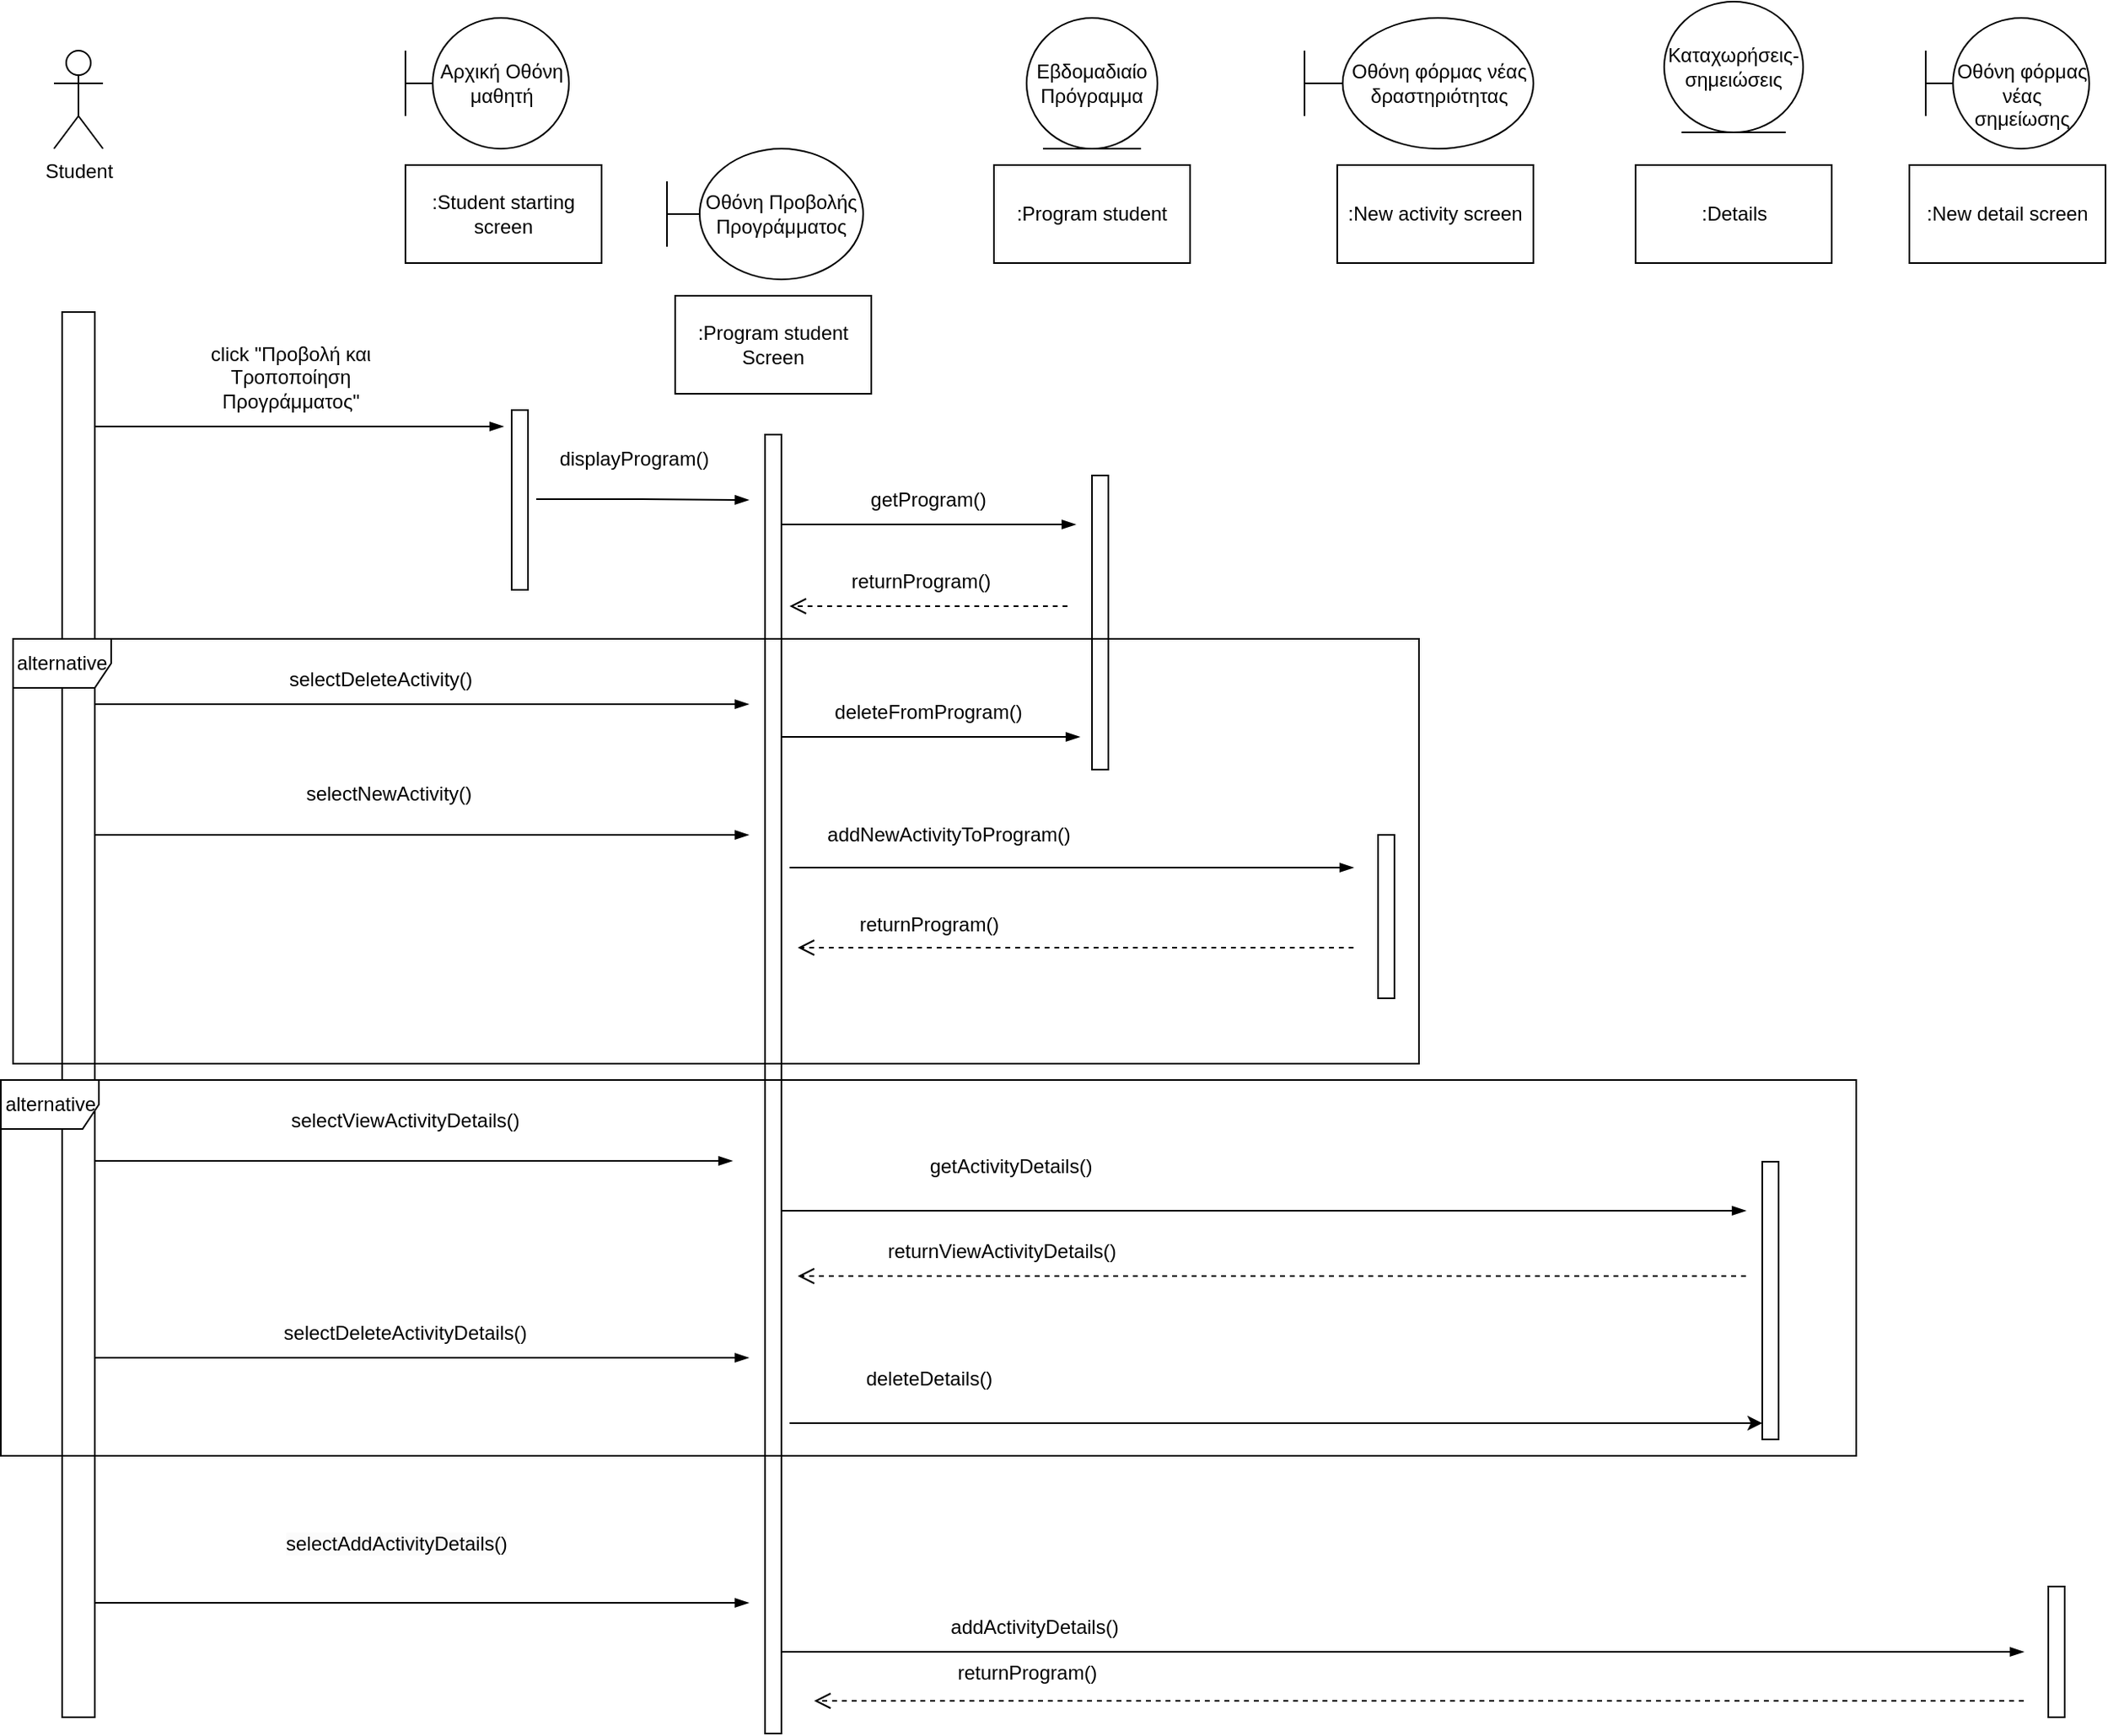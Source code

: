 <mxfile version="21.2.9" type="device">
  <diagram name="Page-1" id="2YBvvXClWsGukQMizWep">
    <mxGraphModel dx="2156" dy="1935" grid="1" gridSize="10" guides="1" tooltips="1" connect="1" arrows="1" fold="1" page="1" pageScale="1" pageWidth="850" pageHeight="1100" math="0" shadow="0">
      <root>
        <mxCell id="0" />
        <mxCell id="1" parent="0" />
        <mxCell id="fFFEifUAXm9m_I7eSKZI-1" value="Αρχική Οθόνη μαθητή" style="shape=umlBoundary;whiteSpace=wrap;html=1;" parent="1" vertex="1">
          <mxGeometry x="-580" y="-1080" width="100" height="80" as="geometry" />
        </mxCell>
        <mxCell id="fFFEifUAXm9m_I7eSKZI-3" value="Student" style="shape=umlActor;verticalLabelPosition=bottom;verticalAlign=top;html=1;" parent="1" vertex="1">
          <mxGeometry x="-795" y="-1060" width="30" height="60" as="geometry" />
        </mxCell>
        <mxCell id="fFFEifUAXm9m_I7eSKZI-4" value="Εβδομαδιαίο Πρόγραμμα" style="ellipse;shape=umlEntity;whiteSpace=wrap;html=1;" parent="1" vertex="1">
          <mxGeometry x="-200" y="-1080" width="80" height="80" as="geometry" />
        </mxCell>
        <mxCell id="fFFEifUAXm9m_I7eSKZI-5" value="Οθόνη φόρμας νέας δραστηριότητας" style="shape=umlBoundary;whiteSpace=wrap;html=1;align=center;" parent="1" vertex="1">
          <mxGeometry x="-30" y="-1080" width="140" height="80" as="geometry" />
        </mxCell>
        <mxCell id="fFFEifUAXm9m_I7eSKZI-6" value="Καταχωρήσεις-σημειώσεις" style="ellipse;shape=umlEntity;whiteSpace=wrap;html=1;" parent="1" vertex="1">
          <mxGeometry x="190" y="-1090" width="85" height="80" as="geometry" />
        </mxCell>
        <mxCell id="fFFEifUAXm9m_I7eSKZI-7" value="&lt;br&gt;Οθόνη φόρμας νέας σημείωσης" style="shape=umlBoundary;whiteSpace=wrap;html=1;" parent="1" vertex="1">
          <mxGeometry x="350" y="-1080" width="100" height="80" as="geometry" />
        </mxCell>
        <mxCell id="fFFEifUAXm9m_I7eSKZI-10" value="" style="html=1;points=[];perimeter=orthogonalPerimeter;outlineConnect=0;targetShapes=umlLifeline;portConstraint=eastwest;newEdgeStyle={&quot;edgeStyle&quot;:&quot;elbowEdgeStyle&quot;,&quot;elbow&quot;:&quot;vertical&quot;,&quot;curved&quot;:0,&quot;rounded&quot;:0};" parent="1" vertex="1">
          <mxGeometry x="-790" y="-900" width="20" height="860" as="geometry" />
        </mxCell>
        <mxCell id="fFFEifUAXm9m_I7eSKZI-11" value="" style="edgeStyle=elbowEdgeStyle;fontSize=12;html=1;endArrow=blockThin;endFill=1;rounded=0;" parent="1" edge="1">
          <mxGeometry width="160" relative="1" as="geometry">
            <mxPoint x="-770" y="-830" as="sourcePoint" />
            <mxPoint x="-520" y="-830" as="targetPoint" />
          </mxGeometry>
        </mxCell>
        <mxCell id="fFFEifUAXm9m_I7eSKZI-12" value="click &quot;Προβολή και Τροποποίηση Προγράμματος&quot;" style="text;html=1;strokeColor=none;fillColor=none;align=center;verticalAlign=middle;whiteSpace=wrap;rounded=0;" parent="1" vertex="1">
          <mxGeometry x="-710" y="-880" width="120" height="40" as="geometry" />
        </mxCell>
        <mxCell id="fFFEifUAXm9m_I7eSKZI-14" value="" style="html=1;points=[];perimeter=orthogonalPerimeter;outlineConnect=0;targetShapes=umlLifeline;portConstraint=eastwest;newEdgeStyle={&quot;edgeStyle&quot;:&quot;elbowEdgeStyle&quot;,&quot;elbow&quot;:&quot;vertical&quot;,&quot;curved&quot;:0,&quot;rounded&quot;:0};" parent="1" vertex="1">
          <mxGeometry x="-515" y="-840" width="10" height="110" as="geometry" />
        </mxCell>
        <mxCell id="fFFEifUAXm9m_I7eSKZI-15" value="Οθόνη Προβολής Προγράμματος" style="shape=umlBoundary;whiteSpace=wrap;html=1;" parent="1" vertex="1">
          <mxGeometry x="-420" y="-1000" width="120" height="80" as="geometry" />
        </mxCell>
        <mxCell id="fFFEifUAXm9m_I7eSKZI-16" value="" style="html=1;points=[];perimeter=orthogonalPerimeter;outlineConnect=0;targetShapes=umlLifeline;portConstraint=eastwest;newEdgeStyle={&quot;edgeStyle&quot;:&quot;elbowEdgeStyle&quot;,&quot;elbow&quot;:&quot;vertical&quot;,&quot;curved&quot;:0,&quot;rounded&quot;:0};" parent="1" vertex="1">
          <mxGeometry x="-360" y="-825" width="10" height="795" as="geometry" />
        </mxCell>
        <mxCell id="fFFEifUAXm9m_I7eSKZI-17" value="" style="edgeStyle=elbowEdgeStyle;fontSize=12;html=1;endArrow=blockThin;endFill=1;rounded=0;" parent="1" edge="1">
          <mxGeometry width="160" relative="1" as="geometry">
            <mxPoint x="-500" y="-785.5" as="sourcePoint" />
            <mxPoint x="-370" y="-785" as="targetPoint" />
          </mxGeometry>
        </mxCell>
        <mxCell id="fFFEifUAXm9m_I7eSKZI-18" value="displayProgram()" style="text;html=1;strokeColor=none;fillColor=none;align=center;verticalAlign=middle;whiteSpace=wrap;rounded=0;" parent="1" vertex="1">
          <mxGeometry x="-470" y="-825" width="60" height="30" as="geometry" />
        </mxCell>
        <mxCell id="fFFEifUAXm9m_I7eSKZI-19" value="" style="html=1;points=[];perimeter=orthogonalPerimeter;outlineConnect=0;targetShapes=umlLifeline;portConstraint=eastwest;newEdgeStyle={&quot;edgeStyle&quot;:&quot;elbowEdgeStyle&quot;,&quot;elbow&quot;:&quot;vertical&quot;,&quot;curved&quot;:0,&quot;rounded&quot;:0};" parent="1" vertex="1">
          <mxGeometry x="-160" y="-800" width="10" height="180" as="geometry" />
        </mxCell>
        <mxCell id="fFFEifUAXm9m_I7eSKZI-20" value="" style="edgeStyle=elbowEdgeStyle;fontSize=12;html=1;endArrow=blockThin;endFill=1;rounded=0;" parent="1" edge="1">
          <mxGeometry width="160" relative="1" as="geometry">
            <mxPoint x="-350" y="-770" as="sourcePoint" />
            <mxPoint x="-170" y="-770" as="targetPoint" />
          </mxGeometry>
        </mxCell>
        <mxCell id="fFFEifUAXm9m_I7eSKZI-21" value="getProgram()" style="text;html=1;strokeColor=none;fillColor=none;align=center;verticalAlign=middle;whiteSpace=wrap;rounded=0;" parent="1" vertex="1">
          <mxGeometry x="-300" y="-795" width="80" height="20" as="geometry" />
        </mxCell>
        <mxCell id="fFFEifUAXm9m_I7eSKZI-22" value="" style="html=1;verticalAlign=bottom;endArrow=open;dashed=1;endSize=8;edgeStyle=elbowEdgeStyle;elbow=horizontal;curved=0;rounded=0;" parent="1" edge="1">
          <mxGeometry relative="1" as="geometry">
            <mxPoint x="-175" y="-720" as="sourcePoint" />
            <mxPoint x="-345" y="-720" as="targetPoint" />
          </mxGeometry>
        </mxCell>
        <mxCell id="fFFEifUAXm9m_I7eSKZI-23" value="returnProgram()" style="text;html=1;align=center;verticalAlign=middle;resizable=0;points=[];autosize=1;strokeColor=none;fillColor=none;" parent="1" vertex="1">
          <mxGeometry x="-320" y="-750" width="110" height="30" as="geometry" />
        </mxCell>
        <mxCell id="fFFEifUAXm9m_I7eSKZI-24" value="" style="edgeStyle=elbowEdgeStyle;fontSize=12;html=1;endArrow=blockThin;endFill=1;rounded=0;" parent="1" edge="1">
          <mxGeometry width="160" relative="1" as="geometry">
            <mxPoint x="-770" y="-580" as="sourcePoint" />
            <mxPoint x="-370" y="-580" as="targetPoint" />
          </mxGeometry>
        </mxCell>
        <mxCell id="fFFEifUAXm9m_I7eSKZI-26" value="selectNewActivity()" style="text;html=1;strokeColor=none;fillColor=none;align=center;verticalAlign=middle;whiteSpace=wrap;rounded=0;" parent="1" vertex="1">
          <mxGeometry x="-650" y="-620" width="120" height="30" as="geometry" />
        </mxCell>
        <mxCell id="fFFEifUAXm9m_I7eSKZI-29" value="" style="edgeStyle=elbowEdgeStyle;fontSize=12;html=1;endArrow=blockThin;endFill=1;rounded=0;" parent="1" edge="1">
          <mxGeometry width="160" relative="1" as="geometry">
            <mxPoint x="-345" y="-560" as="sourcePoint" />
            <mxPoint y="-560" as="targetPoint" />
            <Array as="points">
              <mxPoint x="-160" y="-559" />
            </Array>
          </mxGeometry>
        </mxCell>
        <mxCell id="fFFEifUAXm9m_I7eSKZI-30" value="addNewActivityToProgram()" style="text;html=1;strokeColor=none;fillColor=none;align=center;verticalAlign=middle;whiteSpace=wrap;rounded=0;" parent="1" vertex="1">
          <mxGeometry x="-325" y="-590" width="155" height="20" as="geometry" />
        </mxCell>
        <mxCell id="fFFEifUAXm9m_I7eSKZI-34" value="returnProgram()" style="text;html=1;align=center;verticalAlign=middle;resizable=0;points=[];autosize=1;strokeColor=none;fillColor=none;" parent="1" vertex="1">
          <mxGeometry x="-315" y="-540" width="110" height="30" as="geometry" />
        </mxCell>
        <mxCell id="fFFEifUAXm9m_I7eSKZI-35" value="" style="html=1;verticalAlign=bottom;endArrow=open;dashed=1;endSize=8;edgeStyle=elbowEdgeStyle;elbow=horizontal;curved=0;rounded=0;" parent="1" edge="1">
          <mxGeometry relative="1" as="geometry">
            <mxPoint y="-511" as="sourcePoint" />
            <mxPoint x="-340" y="-511" as="targetPoint" />
          </mxGeometry>
        </mxCell>
        <mxCell id="fFFEifUAXm9m_I7eSKZI-36" value="" style="edgeStyle=elbowEdgeStyle;fontSize=12;html=1;endArrow=blockThin;endFill=1;rounded=0;" parent="1" edge="1">
          <mxGeometry width="160" relative="1" as="geometry">
            <mxPoint x="-770" y="-380.5" as="sourcePoint" />
            <mxPoint x="-380" y="-380.5" as="targetPoint" />
          </mxGeometry>
        </mxCell>
        <mxCell id="fFFEifUAXm9m_I7eSKZI-37" value="selectViewActivityDetails()" style="text;html=1;strokeColor=none;fillColor=none;align=center;verticalAlign=middle;whiteSpace=wrap;rounded=0;" parent="1" vertex="1">
          <mxGeometry x="-655" y="-420" width="150" height="30" as="geometry" />
        </mxCell>
        <mxCell id="fFFEifUAXm9m_I7eSKZI-39" value="" style="html=1;points=[];perimeter=orthogonalPerimeter;outlineConnect=0;targetShapes=umlLifeline;portConstraint=eastwest;newEdgeStyle={&quot;edgeStyle&quot;:&quot;elbowEdgeStyle&quot;,&quot;elbow&quot;:&quot;vertical&quot;,&quot;curved&quot;:0,&quot;rounded&quot;:0};" parent="1" vertex="1">
          <mxGeometry x="250" y="-380" width="10" height="170" as="geometry" />
        </mxCell>
        <mxCell id="fFFEifUAXm9m_I7eSKZI-40" value="" style="edgeStyle=elbowEdgeStyle;fontSize=12;html=1;endArrow=blockThin;endFill=1;rounded=0;" parent="1" edge="1">
          <mxGeometry width="160" relative="1" as="geometry">
            <mxPoint x="-350" y="-350" as="sourcePoint" />
            <mxPoint x="240" y="-350" as="targetPoint" />
          </mxGeometry>
        </mxCell>
        <mxCell id="fFFEifUAXm9m_I7eSKZI-42" value="getActivityDetails()" style="text;html=1;align=center;verticalAlign=middle;resizable=0;points=[];autosize=1;strokeColor=none;fillColor=none;" parent="1" vertex="1">
          <mxGeometry x="-270" y="-392" width="120" height="30" as="geometry" />
        </mxCell>
        <mxCell id="fFFEifUAXm9m_I7eSKZI-43" value="" style="html=1;verticalAlign=bottom;endArrow=open;dashed=1;endSize=8;edgeStyle=elbowEdgeStyle;elbow=vertical;curved=0;rounded=0;" parent="1" edge="1">
          <mxGeometry relative="1" as="geometry">
            <mxPoint x="240" y="-310" as="sourcePoint" />
            <mxPoint x="-340" y="-310" as="targetPoint" />
          </mxGeometry>
        </mxCell>
        <mxCell id="fFFEifUAXm9m_I7eSKZI-44" value="returnViewActivityDetails()" style="text;html=1;strokeColor=none;fillColor=none;align=center;verticalAlign=middle;whiteSpace=wrap;rounded=0;" parent="1" vertex="1">
          <mxGeometry x="-290" y="-340" width="150" height="30" as="geometry" />
        </mxCell>
        <mxCell id="fFFEifUAXm9m_I7eSKZI-45" value="" style="edgeStyle=elbowEdgeStyle;fontSize=12;html=1;endArrow=blockThin;endFill=1;rounded=0;" parent="1" edge="1">
          <mxGeometry width="160" relative="1" as="geometry">
            <mxPoint x="-770" y="-110" as="sourcePoint" />
            <mxPoint x="-370" y="-110" as="targetPoint" />
          </mxGeometry>
        </mxCell>
        <mxCell id="fFFEifUAXm9m_I7eSKZI-46" value="&lt;span style=&quot;color: rgb(0, 0, 0); font-family: Helvetica; font-size: 12px; font-style: normal; font-variant-ligatures: normal; font-variant-caps: normal; font-weight: 400; letter-spacing: normal; orphans: 2; text-align: center; text-indent: 0px; text-transform: none; widows: 2; word-spacing: 0px; -webkit-text-stroke-width: 0px; background-color: rgb(251, 251, 251); text-decoration-thickness: initial; text-decoration-style: initial; text-decoration-color: initial; float: none; display: inline !important;&quot;&gt;selectAddActivityDetails()&lt;/span&gt;" style="text;whiteSpace=wrap;html=1;" parent="1" vertex="1">
          <mxGeometry x="-655" y="-160" width="170" height="40" as="geometry" />
        </mxCell>
        <mxCell id="fFFEifUAXm9m_I7eSKZI-47" value="" style="edgeStyle=elbowEdgeStyle;fontSize=12;html=1;endArrow=blockThin;endFill=1;rounded=0;" parent="1" edge="1">
          <mxGeometry width="160" relative="1" as="geometry">
            <mxPoint x="-350" y="-80" as="sourcePoint" />
            <mxPoint x="410" y="-80" as="targetPoint" />
          </mxGeometry>
        </mxCell>
        <mxCell id="fFFEifUAXm9m_I7eSKZI-48" value="addActivityDetails()" style="text;html=1;strokeColor=none;fillColor=none;align=center;verticalAlign=middle;whiteSpace=wrap;rounded=0;" parent="1" vertex="1">
          <mxGeometry x="-250" y="-110" width="110" height="30" as="geometry" />
        </mxCell>
        <mxCell id="fFFEifUAXm9m_I7eSKZI-49" value="" style="html=1;points=[];perimeter=orthogonalPerimeter;outlineConnect=0;targetShapes=umlLifeline;portConstraint=eastwest;newEdgeStyle={&quot;edgeStyle&quot;:&quot;elbowEdgeStyle&quot;,&quot;elbow&quot;:&quot;vertical&quot;,&quot;curved&quot;:0,&quot;rounded&quot;:0};" parent="1" vertex="1">
          <mxGeometry x="425" y="-120" width="10" height="80" as="geometry" />
        </mxCell>
        <mxCell id="fFFEifUAXm9m_I7eSKZI-50" value="" style="html=1;points=[];perimeter=orthogonalPerimeter;outlineConnect=0;targetShapes=umlLifeline;portConstraint=eastwest;newEdgeStyle={&quot;edgeStyle&quot;:&quot;elbowEdgeStyle&quot;,&quot;elbow&quot;:&quot;vertical&quot;,&quot;curved&quot;:0,&quot;rounded&quot;:0};" parent="1" vertex="1">
          <mxGeometry x="15" y="-580" width="10" height="100" as="geometry" />
        </mxCell>
        <mxCell id="fFFEifUAXm9m_I7eSKZI-53" value=":Student starting screen" style="rounded=0;whiteSpace=wrap;html=1;" parent="1" vertex="1">
          <mxGeometry x="-580" y="-990" width="120" height="60" as="geometry" />
        </mxCell>
        <mxCell id="fFFEifUAXm9m_I7eSKZI-54" value=":Program student Screen" style="rounded=0;whiteSpace=wrap;html=1;" parent="1" vertex="1">
          <mxGeometry x="-415" y="-910" width="120" height="60" as="geometry" />
        </mxCell>
        <mxCell id="fFFEifUAXm9m_I7eSKZI-55" value=":Program student" style="rounded=0;whiteSpace=wrap;html=1;" parent="1" vertex="1">
          <mxGeometry x="-220" y="-990" width="120" height="60" as="geometry" />
        </mxCell>
        <mxCell id="fFFEifUAXm9m_I7eSKZI-56" value=":New detail screen" style="rounded=0;whiteSpace=wrap;html=1;" parent="1" vertex="1">
          <mxGeometry x="340" y="-990" width="120" height="60" as="geometry" />
        </mxCell>
        <mxCell id="fFFEifUAXm9m_I7eSKZI-57" value=":Details" style="rounded=0;whiteSpace=wrap;html=1;" parent="1" vertex="1">
          <mxGeometry x="172.5" y="-990" width="120" height="60" as="geometry" />
        </mxCell>
        <mxCell id="fFFEifUAXm9m_I7eSKZI-58" value=":New activity screen" style="rounded=0;whiteSpace=wrap;html=1;" parent="1" vertex="1">
          <mxGeometry x="-10" y="-990" width="120" height="60" as="geometry" />
        </mxCell>
        <mxCell id="fFFEifUAXm9m_I7eSKZI-59" value="" style="html=1;verticalAlign=bottom;endArrow=open;dashed=1;endSize=8;edgeStyle=elbowEdgeStyle;elbow=vertical;curved=0;rounded=0;" parent="1" edge="1">
          <mxGeometry relative="1" as="geometry">
            <mxPoint x="410" y="-50" as="sourcePoint" />
            <mxPoint x="-330" y="-50" as="targetPoint" />
          </mxGeometry>
        </mxCell>
        <mxCell id="fFFEifUAXm9m_I7eSKZI-61" value="returnProgram()" style="text;html=1;align=center;verticalAlign=middle;resizable=0;points=[];autosize=1;strokeColor=none;fillColor=none;" parent="1" vertex="1">
          <mxGeometry x="-255" y="-82" width="110" height="30" as="geometry" />
        </mxCell>
        <mxCell id="fFFEifUAXm9m_I7eSKZI-62" value="" style="edgeStyle=elbowEdgeStyle;fontSize=12;html=1;endArrow=blockThin;endFill=1;rounded=0;" parent="1" edge="1">
          <mxGeometry width="160" relative="1" as="geometry">
            <mxPoint x="-770" y="-660" as="sourcePoint" />
            <mxPoint x="-370" y="-660" as="targetPoint" />
          </mxGeometry>
        </mxCell>
        <mxCell id="fFFEifUAXm9m_I7eSKZI-63" value="selectDeleteActivity()" style="text;html=1;strokeColor=none;fillColor=none;align=center;verticalAlign=middle;whiteSpace=wrap;rounded=0;" parent="1" vertex="1">
          <mxGeometry x="-655" y="-690" width="120" height="30" as="geometry" />
        </mxCell>
        <mxCell id="fFFEifUAXm9m_I7eSKZI-64" value="" style="edgeStyle=elbowEdgeStyle;fontSize=12;html=1;endArrow=blockThin;endFill=1;rounded=0;" parent="1" edge="1">
          <mxGeometry width="160" relative="1" as="geometry">
            <mxPoint x="-350" y="-640" as="sourcePoint" />
            <mxPoint x="-167.5" y="-640" as="targetPoint" />
            <Array as="points">
              <mxPoint x="-247.5" y="-640" />
            </Array>
          </mxGeometry>
        </mxCell>
        <mxCell id="fFFEifUAXm9m_I7eSKZI-67" value="deleteFromProgram()" style="text;html=1;strokeColor=none;fillColor=none;align=center;verticalAlign=middle;whiteSpace=wrap;rounded=0;" parent="1" vertex="1">
          <mxGeometry x="-320" y="-670" width="120" height="30" as="geometry" />
        </mxCell>
        <mxCell id="fFFEifUAXm9m_I7eSKZI-73" value="alternative" style="shape=umlFrame;whiteSpace=wrap;html=1;pointerEvents=0;" parent="1" vertex="1">
          <mxGeometry x="-820" y="-700" width="860" height="260" as="geometry" />
        </mxCell>
        <mxCell id="fFFEifUAXm9m_I7eSKZI-75" value="" style="edgeStyle=elbowEdgeStyle;fontSize=12;html=1;endArrow=blockThin;endFill=1;rounded=0;" parent="1" edge="1">
          <mxGeometry width="160" relative="1" as="geometry">
            <mxPoint x="-770" y="-260" as="sourcePoint" />
            <mxPoint x="-370" y="-260" as="targetPoint" />
          </mxGeometry>
        </mxCell>
        <mxCell id="fFFEifUAXm9m_I7eSKZI-76" value="selectDeleteActivityDetails()" style="text;html=1;strokeColor=none;fillColor=none;align=center;verticalAlign=middle;whiteSpace=wrap;rounded=0;" parent="1" vertex="1">
          <mxGeometry x="-655" y="-290" width="150" height="30" as="geometry" />
        </mxCell>
        <mxCell id="fFFEifUAXm9m_I7eSKZI-77" value="" style="endArrow=classic;html=1;rounded=0;" parent="1" target="fFFEifUAXm9m_I7eSKZI-39" edge="1">
          <mxGeometry width="50" height="50" relative="1" as="geometry">
            <mxPoint x="-345" y="-220" as="sourcePoint" />
            <mxPoint x="-295" y="-270" as="targetPoint" />
          </mxGeometry>
        </mxCell>
        <mxCell id="fFFEifUAXm9m_I7eSKZI-78" value="deleteDetails()" style="text;html=1;align=center;verticalAlign=middle;resizable=0;points=[];autosize=1;strokeColor=none;fillColor=none;" parent="1" vertex="1">
          <mxGeometry x="-310" y="-262" width="100" height="30" as="geometry" />
        </mxCell>
        <mxCell id="fFFEifUAXm9m_I7eSKZI-79" value="alternative" style="shape=umlFrame;whiteSpace=wrap;html=1;pointerEvents=0;" parent="1" vertex="1">
          <mxGeometry x="-827.5" y="-430" width="1135" height="230" as="geometry" />
        </mxCell>
      </root>
    </mxGraphModel>
  </diagram>
</mxfile>
